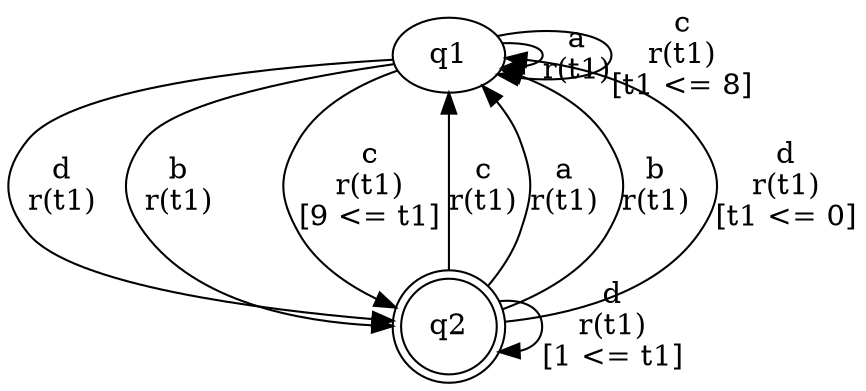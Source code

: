 digraph "tests_1/test15/solution200/solution" {
	q1[label=q1]
	q2[label=q2 shape=doublecircle]
	q1 -> q2[label="d\nr(t1)\n"]
	q2 -> q1[label="c\nr(t1)\n"]
	q2 -> q1[label="a\nr(t1)\n"]
	q2 -> q1[label="b\nr(t1)\n"]
	q2 -> q1[label="d\nr(t1)\n[t1 <= 0]"]
	q2 -> q2[label="d\nr(t1)\n[1 <= t1]"]
	q1 -> q1[label="a\nr(t1)\n"]
	q1 -> q2[label="b\nr(t1)\n"]
	q1 -> q2[label="c\nr(t1)\n[9 <= t1]"]
	q1 -> q1[label="c\nr(t1)\n[t1 <= 8]"]
}
